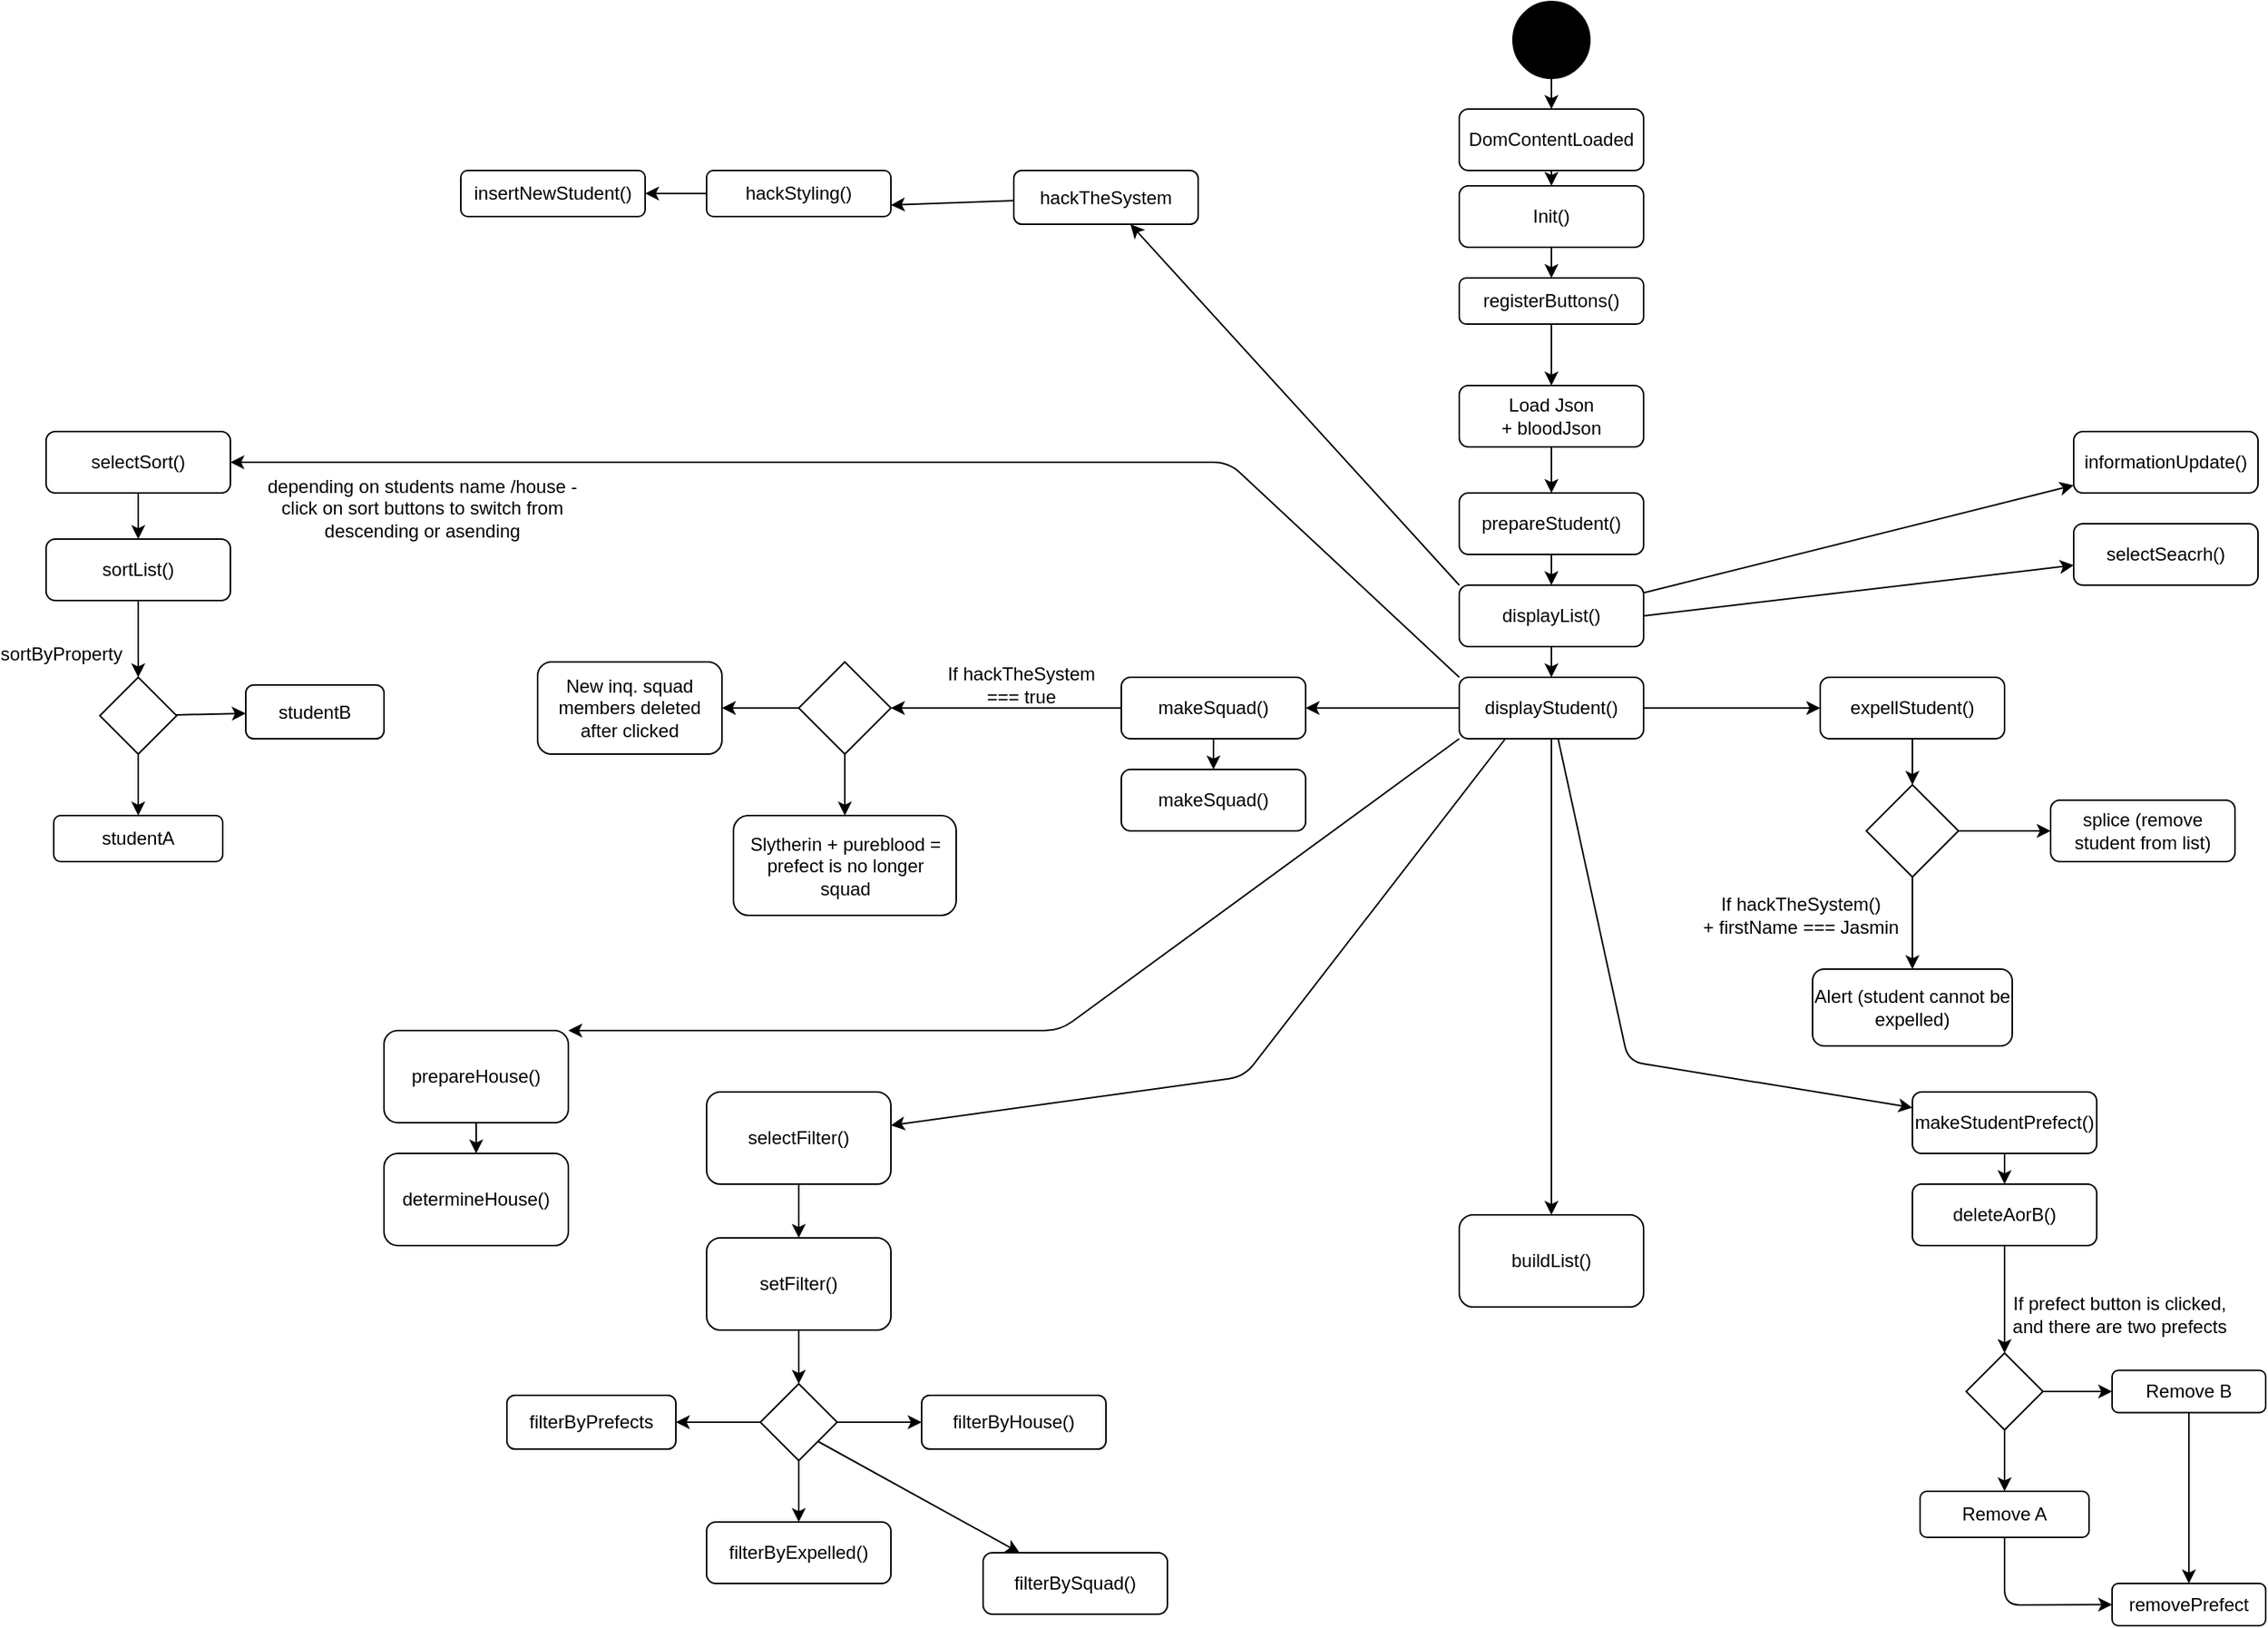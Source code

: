 <mxfile>
    <diagram id="shTvDkSSSGrem0Z727kp" name="Page-1">
        <mxGraphModel dx="1927" dy="1109" grid="1" gridSize="10" guides="1" tooltips="1" connect="1" arrows="1" fold="1" page="1" pageScale="1" pageWidth="827" pageHeight="1169" math="0" shadow="0">
            <root>
                <mxCell id="0"/>
                <mxCell id="1" parent="0"/>
                <mxCell id="4" value="" style="ellipse;shape=doubleEllipse;whiteSpace=wrap;html=1;aspect=fixed;fillColor=#000000;" vertex="1" parent="1">
                    <mxGeometry x="335" y="20" width="50" height="50" as="geometry"/>
                </mxCell>
                <mxCell id="5" value="" style="endArrow=classic;html=1;exitX=0.5;exitY=1;exitDx=0;exitDy=0;entryX=0.5;entryY=0;entryDx=0;entryDy=0;" edge="1" parent="1" source="4" target="6">
                    <mxGeometry width="50" height="50" relative="1" as="geometry">
                        <mxPoint x="385" y="300" as="sourcePoint"/>
                        <mxPoint x="360" y="110" as="targetPoint"/>
                    </mxGeometry>
                </mxCell>
                <mxCell id="14" value="" style="edgeStyle=none;html=1;" edge="1" parent="1" source="6" target="13">
                    <mxGeometry relative="1" as="geometry"/>
                </mxCell>
                <mxCell id="6" value="DomContentLoaded" style="rounded=1;whiteSpace=wrap;html=1;fillColor=#FFFFFF;gradientColor=#ffffff;" vertex="1" parent="1">
                    <mxGeometry x="300" y="90" width="120" height="40" as="geometry"/>
                </mxCell>
                <mxCell id="11" value="" style="edgeStyle=none;html=1;" edge="1" parent="1" source="8" target="10">
                    <mxGeometry relative="1" as="geometry"/>
                </mxCell>
                <mxCell id="8" value="Load Json&lt;br&gt;+ bloodJson" style="rounded=1;whiteSpace=wrap;html=1;fillColor=#FFFFFF;gradientColor=#ffffff;" vertex="1" parent="1">
                    <mxGeometry x="300" y="270" width="120" height="40" as="geometry"/>
                </mxCell>
                <mxCell id="20" value="" style="edgeStyle=none;html=1;" edge="1" parent="1" source="10" target="19">
                    <mxGeometry relative="1" as="geometry"/>
                </mxCell>
                <mxCell id="10" value="prepareStudent()" style="rounded=1;whiteSpace=wrap;html=1;fillColor=#FFFFFF;gradientColor=#ffffff;" vertex="1" parent="1">
                    <mxGeometry x="300" y="340" width="120" height="40" as="geometry"/>
                </mxCell>
                <mxCell id="16" value="" style="edgeStyle=none;html=1;" edge="1" parent="1" source="13" target="15">
                    <mxGeometry relative="1" as="geometry"/>
                </mxCell>
                <mxCell id="13" value="Init()" style="rounded=1;whiteSpace=wrap;html=1;fillColor=#FFFFFF;gradientColor=#ffffff;" vertex="1" parent="1">
                    <mxGeometry x="300" y="140" width="120" height="40" as="geometry"/>
                </mxCell>
                <mxCell id="18" value="" style="edgeStyle=none;html=1;" edge="1" parent="1" source="15" target="8">
                    <mxGeometry relative="1" as="geometry"/>
                </mxCell>
                <mxCell id="15" value="registerButtons()" style="rounded=1;whiteSpace=wrap;html=1;fillColor=#FFFFFF;gradientColor=#ffffff;" vertex="1" parent="1">
                    <mxGeometry x="300" y="200" width="120" height="30" as="geometry"/>
                </mxCell>
                <mxCell id="22" value="" style="edgeStyle=none;html=1;" edge="1" parent="1" source="19" target="21">
                    <mxGeometry relative="1" as="geometry"/>
                </mxCell>
                <mxCell id="70" value="" style="edgeStyle=none;html=1;" edge="1" parent="1" source="19" target="69">
                    <mxGeometry relative="1" as="geometry"/>
                </mxCell>
                <mxCell id="113" style="edgeStyle=none;html=1;exitX=1;exitY=0.5;exitDx=0;exitDy=0;" edge="1" parent="1" source="19" target="114">
                    <mxGeometry relative="1" as="geometry">
                        <mxPoint x="650" y="390" as="targetPoint"/>
                    </mxGeometry>
                </mxCell>
                <mxCell id="115" style="edgeStyle=none;html=1;exitX=0;exitY=0;exitDx=0;exitDy=0;" edge="1" parent="1" source="19" target="121">
                    <mxGeometry relative="1" as="geometry">
                        <mxPoint x="90" y="150" as="targetPoint"/>
                    </mxGeometry>
                </mxCell>
                <mxCell id="19" value="displayList()" style="rounded=1;whiteSpace=wrap;html=1;fillColor=#FFFFFF;gradientColor=#ffffff;" vertex="1" parent="1">
                    <mxGeometry x="300" y="400" width="120" height="40" as="geometry"/>
                </mxCell>
                <mxCell id="24" value="" style="edgeStyle=none;html=1;" edge="1" parent="1" source="21" target="23">
                    <mxGeometry relative="1" as="geometry"/>
                </mxCell>
                <mxCell id="35" value="" style="edgeStyle=none;html=1;" edge="1" parent="1" source="21" target="34">
                    <mxGeometry relative="1" as="geometry">
                        <Array as="points">
                            <mxPoint x="410" y="710"/>
                        </Array>
                    </mxGeometry>
                </mxCell>
                <mxCell id="53" value="" style="edgeStyle=none;html=1;" edge="1" parent="1" source="21" target="52">
                    <mxGeometry relative="1" as="geometry"/>
                </mxCell>
                <mxCell id="71" style="edgeStyle=none;html=1;exitX=0;exitY=1;exitDx=0;exitDy=0;entryX=1;entryY=0;entryDx=0;entryDy=0;" edge="1" parent="1" source="21" target="73">
                    <mxGeometry relative="1" as="geometry">
                        <mxPoint x="-40" y="740" as="targetPoint"/>
                        <Array as="points">
                            <mxPoint x="40" y="690"/>
                        </Array>
                    </mxGeometry>
                </mxCell>
                <mxCell id="76" style="edgeStyle=none;html=1;exitX=0.25;exitY=1;exitDx=0;exitDy=0;" edge="1" parent="1" source="21" target="77">
                    <mxGeometry relative="1" as="geometry">
                        <mxPoint x="120" y="830" as="targetPoint"/>
                        <Array as="points">
                            <mxPoint x="160" y="720"/>
                        </Array>
                    </mxGeometry>
                </mxCell>
                <mxCell id="97" style="edgeStyle=none;html=1;entryX=0.5;entryY=0;entryDx=0;entryDy=0;" edge="1" parent="1" source="21" target="95">
                    <mxGeometry relative="1" as="geometry"/>
                </mxCell>
                <mxCell id="98" style="edgeStyle=none;html=1;exitX=0;exitY=0;exitDx=0;exitDy=0;" edge="1" parent="1" source="21" target="99">
                    <mxGeometry relative="1" as="geometry">
                        <mxPoint x="-400" y="170" as="targetPoint"/>
                        <Array as="points">
                            <mxPoint x="150" y="320"/>
                        </Array>
                    </mxGeometry>
                </mxCell>
                <mxCell id="21" value="displayStudent()" style="rounded=1;whiteSpace=wrap;html=1;fillColor=#FFFFFF;gradientColor=#ffffff;" vertex="1" parent="1">
                    <mxGeometry x="300" y="460" width="120" height="40" as="geometry"/>
                </mxCell>
                <mxCell id="28" value="" style="edgeStyle=none;html=1;" edge="1" parent="1" source="23" target="27">
                    <mxGeometry relative="1" as="geometry"/>
                </mxCell>
                <mxCell id="23" value="expellStudent()" style="rounded=1;whiteSpace=wrap;html=1;fillColor=#FFFFFF;gradientColor=#ffffff;" vertex="1" parent="1">
                    <mxGeometry x="535" y="460" width="120" height="40" as="geometry"/>
                </mxCell>
                <mxCell id="30" value="" style="edgeStyle=none;html=1;" edge="1" parent="1" source="27" target="29">
                    <mxGeometry relative="1" as="geometry"/>
                </mxCell>
                <mxCell id="32" value="" style="edgeStyle=none;html=1;" edge="1" parent="1" source="27" target="31">
                    <mxGeometry relative="1" as="geometry"/>
                </mxCell>
                <mxCell id="27" value="" style="rhombus;whiteSpace=wrap;html=1;fillColor=#FFFFFF;gradientColor=#ffffff;" vertex="1" parent="1">
                    <mxGeometry x="565" y="530" width="60" height="60" as="geometry"/>
                </mxCell>
                <mxCell id="29" value="splice (remove student from list)" style="rounded=1;whiteSpace=wrap;html=1;fillColor=#FFFFFF;gradientColor=#ffffff;" vertex="1" parent="1">
                    <mxGeometry x="685" y="540" width="120" height="40" as="geometry"/>
                </mxCell>
                <mxCell id="31" value="Alert (student cannot be expelled)" style="rounded=1;whiteSpace=wrap;html=1;fillColor=#FFFFFF;gradientColor=#ffffff;" vertex="1" parent="1">
                    <mxGeometry x="530" y="650" width="130" height="50" as="geometry"/>
                </mxCell>
                <mxCell id="33" value="If hackTheSystem()&lt;br&gt;+ firstName === Jasmin" style="text;html=1;strokeColor=none;fillColor=none;align=center;verticalAlign=middle;whiteSpace=wrap;rounded=0;" vertex="1" parent="1">
                    <mxGeometry x="450" y="600" width="145" height="30" as="geometry"/>
                </mxCell>
                <mxCell id="47" value="" style="edgeStyle=none;html=1;" edge="1" parent="1" source="34" target="46">
                    <mxGeometry relative="1" as="geometry"/>
                </mxCell>
                <mxCell id="34" value="makeStudentPrefect()" style="rounded=1;whiteSpace=wrap;html=1;fillColor=#FFFFFF;gradientColor=#ffffff;" vertex="1" parent="1">
                    <mxGeometry x="595" y="730" width="120" height="40" as="geometry"/>
                </mxCell>
                <mxCell id="42" value="" style="edgeStyle=none;html=1;" edge="1" parent="1" source="38" target="40">
                    <mxGeometry relative="1" as="geometry"/>
                </mxCell>
                <mxCell id="44" value="" style="edgeStyle=none;html=1;" edge="1" parent="1" source="38" target="43">
                    <mxGeometry relative="1" as="geometry"/>
                </mxCell>
                <mxCell id="38" value="" style="rhombus;whiteSpace=wrap;html=1;fillColor=#FFFFFF;gradientColor=#ffffff;" vertex="1" parent="1">
                    <mxGeometry x="630" y="900" width="50" height="50" as="geometry"/>
                </mxCell>
                <mxCell id="39" value="If prefect button is clicked, and there are two prefects" style="text;html=1;strokeColor=none;fillColor=none;align=center;verticalAlign=middle;whiteSpace=wrap;rounded=0;" vertex="1" parent="1">
                    <mxGeometry x="655" y="860" width="150" height="30" as="geometry"/>
                </mxCell>
                <mxCell id="51" style="edgeStyle=none;html=1;exitX=0.5;exitY=1;exitDx=0;exitDy=0;entryX=0;entryY=0.5;entryDx=0;entryDy=0;" edge="1" parent="1" source="40" target="49">
                    <mxGeometry relative="1" as="geometry">
                        <Array as="points">
                            <mxPoint x="655" y="1064"/>
                        </Array>
                    </mxGeometry>
                </mxCell>
                <mxCell id="40" value="Remove A" style="rounded=1;whiteSpace=wrap;html=1;fillColor=#FFFFFF;gradientColor=#ffffff;" vertex="1" parent="1">
                    <mxGeometry x="600" y="990" width="110" height="30" as="geometry"/>
                </mxCell>
                <mxCell id="50" value="" style="edgeStyle=none;html=1;" edge="1" parent="1" source="43" target="49">
                    <mxGeometry relative="1" as="geometry"/>
                </mxCell>
                <mxCell id="43" value="Remove B" style="rounded=1;whiteSpace=wrap;html=1;fillColor=#FFFFFF;gradientColor=#ffffff;" vertex="1" parent="1">
                    <mxGeometry x="725" y="911.25" width="100" height="27.5" as="geometry"/>
                </mxCell>
                <mxCell id="48" style="edgeStyle=none;html=1;entryX=0.5;entryY=0;entryDx=0;entryDy=0;" edge="1" parent="1" source="46" target="38">
                    <mxGeometry relative="1" as="geometry"/>
                </mxCell>
                <mxCell id="46" value="deleteAorB()" style="rounded=1;whiteSpace=wrap;html=1;fillColor=#FFFFFF;gradientColor=#ffffff;" vertex="1" parent="1">
                    <mxGeometry x="595" y="790" width="120" height="40" as="geometry"/>
                </mxCell>
                <mxCell id="49" value="removePrefect" style="rounded=1;whiteSpace=wrap;html=1;fillColor=#FFFFFF;gradientColor=#ffffff;" vertex="1" parent="1">
                    <mxGeometry x="725" y="1050" width="100" height="27.5" as="geometry"/>
                </mxCell>
                <mxCell id="55" value="" style="edgeStyle=none;html=1;" edge="1" parent="1" source="52" target="54">
                    <mxGeometry relative="1" as="geometry"/>
                </mxCell>
                <mxCell id="57" value="" style="edgeStyle=none;html=1;" edge="1" parent="1" source="52" target="59">
                    <mxGeometry relative="1" as="geometry">
                        <mxPoint x="-90" y="480" as="targetPoint"/>
                    </mxGeometry>
                </mxCell>
                <mxCell id="52" value="makeSquad()" style="rounded=1;whiteSpace=wrap;html=1;fillColor=#FFFFFF;gradientColor=#ffffff;" vertex="1" parent="1">
                    <mxGeometry x="80" y="460" width="120" height="40" as="geometry"/>
                </mxCell>
                <mxCell id="54" value="makeSquad()" style="rounded=1;whiteSpace=wrap;html=1;fillColor=#FFFFFF;gradientColor=#ffffff;" vertex="1" parent="1">
                    <mxGeometry x="80" y="520" width="120" height="40" as="geometry"/>
                </mxCell>
                <mxCell id="58" value="If hackTheSystem === true" style="text;html=1;strokeColor=none;fillColor=none;align=center;verticalAlign=middle;whiteSpace=wrap;rounded=0;" vertex="1" parent="1">
                    <mxGeometry x="-40" y="440" width="110" height="50" as="geometry"/>
                </mxCell>
                <mxCell id="61" value="" style="edgeStyle=none;html=1;" edge="1" parent="1" source="59" target="60">
                    <mxGeometry relative="1" as="geometry"/>
                </mxCell>
                <mxCell id="68" value="" style="edgeStyle=none;html=1;" edge="1" parent="1" source="59" target="67">
                    <mxGeometry relative="1" as="geometry"/>
                </mxCell>
                <mxCell id="59" value="" style="rhombus;whiteSpace=wrap;html=1;fillColor=#FFFFFF;gradientColor=#ffffff;" vertex="1" parent="1">
                    <mxGeometry x="-130" y="450" width="60" height="60" as="geometry"/>
                </mxCell>
                <mxCell id="60" value="Slytherin + pureblood = prefect is no longer&lt;br&gt;squad" style="rounded=1;whiteSpace=wrap;html=1;fillColor=#FFFFFF;gradientColor=#ffffff;" vertex="1" parent="1">
                    <mxGeometry x="-172.5" y="550" width="145" height="65" as="geometry"/>
                </mxCell>
                <mxCell id="67" value="New inq. squad members deleted after clicked" style="rounded=1;whiteSpace=wrap;html=1;fillColor=#FFFFFF;gradientColor=#ffffff;" vertex="1" parent="1">
                    <mxGeometry x="-300" y="450" width="120" height="60" as="geometry"/>
                </mxCell>
                <mxCell id="69" value="informationUpdate()" style="rounded=1;whiteSpace=wrap;html=1;fillColor=#FFFFFF;gradientColor=#ffffff;" vertex="1" parent="1">
                    <mxGeometry x="700" y="300" width="120" height="40" as="geometry"/>
                </mxCell>
                <mxCell id="75" value="" style="edgeStyle=none;html=1;" edge="1" parent="1" source="73" target="74">
                    <mxGeometry relative="1" as="geometry"/>
                </mxCell>
                <mxCell id="73" value="prepareHouse()" style="rounded=1;whiteSpace=wrap;html=1;fillColor=#FFFFFF;gradientColor=#ffffff;" vertex="1" parent="1">
                    <mxGeometry x="-400" y="690" width="120" height="60" as="geometry"/>
                </mxCell>
                <mxCell id="74" value="determineHouse()" style="rounded=1;whiteSpace=wrap;html=1;fillColor=#FFFFFF;gradientColor=#ffffff;" vertex="1" parent="1">
                    <mxGeometry x="-400" y="770" width="120" height="60" as="geometry"/>
                </mxCell>
                <mxCell id="79" value="" style="edgeStyle=none;html=1;" edge="1" parent="1" source="77" target="78">
                    <mxGeometry relative="1" as="geometry"/>
                </mxCell>
                <mxCell id="77" value="selectFilter()" style="rounded=1;whiteSpace=wrap;html=1;fillColor=#FFFFFF;gradientColor=#ffffff;" vertex="1" parent="1">
                    <mxGeometry x="-190" y="730.0" width="120" height="60" as="geometry"/>
                </mxCell>
                <mxCell id="85" style="edgeStyle=none;html=1;exitX=0.5;exitY=1;exitDx=0;exitDy=0;entryX=0.5;entryY=0;entryDx=0;entryDy=0;" edge="1" parent="1" source="78" target="84">
                    <mxGeometry relative="1" as="geometry"/>
                </mxCell>
                <mxCell id="78" value="setFilter()" style="rounded=1;whiteSpace=wrap;html=1;fillColor=#FFFFFF;gradientColor=#ffffff;" vertex="1" parent="1">
                    <mxGeometry x="-190" y="825.0" width="120" height="60" as="geometry"/>
                </mxCell>
                <mxCell id="86" style="edgeStyle=none;html=1;exitX=1;exitY=0.5;exitDx=0;exitDy=0;" edge="1" parent="1" source="84" target="87">
                    <mxGeometry relative="1" as="geometry">
                        <mxPoint x="-70" y="944.667" as="targetPoint"/>
                    </mxGeometry>
                </mxCell>
                <mxCell id="88" style="edgeStyle=none;html=1;exitX=0.5;exitY=1;exitDx=0;exitDy=0;" edge="1" parent="1" source="84" target="89">
                    <mxGeometry relative="1" as="geometry">
                        <mxPoint x="-130" y="1010" as="targetPoint"/>
                    </mxGeometry>
                </mxCell>
                <mxCell id="90" style="edgeStyle=none;html=1;exitX=0;exitY=0.5;exitDx=0;exitDy=0;" edge="1" parent="1" source="84" target="91">
                    <mxGeometry relative="1" as="geometry">
                        <mxPoint x="-210" y="944.667" as="targetPoint"/>
                    </mxGeometry>
                </mxCell>
                <mxCell id="92" style="edgeStyle=none;html=1;exitX=1;exitY=1;exitDx=0;exitDy=0;" edge="1" parent="1" source="84" target="93">
                    <mxGeometry relative="1" as="geometry">
                        <mxPoint x="-10" y="1040" as="targetPoint"/>
                    </mxGeometry>
                </mxCell>
                <mxCell id="84" value="" style="rhombus;whiteSpace=wrap;html=1;fillColor=#FFFFFF;gradientColor=#ffffff;" vertex="1" parent="1">
                    <mxGeometry x="-155" y="920" width="50" height="50" as="geometry"/>
                </mxCell>
                <mxCell id="87" value="filterByHouse()" style="rounded=1;whiteSpace=wrap;html=1;fillColor=#FFFFFF;gradientColor=#ffffff;" vertex="1" parent="1">
                    <mxGeometry x="-50" y="927.5" width="120" height="35" as="geometry"/>
                </mxCell>
                <mxCell id="89" value="filterByExpelled()" style="rounded=1;whiteSpace=wrap;html=1;fillColor=#FFFFFF;gradientColor=#ffffff;" vertex="1" parent="1">
                    <mxGeometry x="-190" y="1010" width="120" height="40" as="geometry"/>
                </mxCell>
                <mxCell id="91" value="filterByPrefects" style="rounded=1;whiteSpace=wrap;html=1;fillColor=#FFFFFF;gradientColor=#ffffff;" vertex="1" parent="1">
                    <mxGeometry x="-320" y="927.5" width="110" height="35" as="geometry"/>
                </mxCell>
                <mxCell id="93" value="filterBySquad()" style="rounded=1;whiteSpace=wrap;html=1;fillColor=#FFFFFF;gradientColor=#ffffff;" vertex="1" parent="1">
                    <mxGeometry x="-10" y="1030" width="120" height="40" as="geometry"/>
                </mxCell>
                <mxCell id="95" value="buildList()" style="rounded=1;whiteSpace=wrap;html=1;fillColor=#FFFFFF;gradientColor=#ffffff;" vertex="1" parent="1">
                    <mxGeometry x="300" y="810" width="120" height="60" as="geometry"/>
                </mxCell>
                <mxCell id="101" value="" style="edgeStyle=none;html=1;" edge="1" parent="1" source="99" target="100">
                    <mxGeometry relative="1" as="geometry"/>
                </mxCell>
                <mxCell id="99" value="selectSort()" style="rounded=1;whiteSpace=wrap;html=1;fillColor=#FFFFFF;gradientColor=#ffffff;" vertex="1" parent="1">
                    <mxGeometry x="-620" y="300" width="120" height="40" as="geometry"/>
                </mxCell>
                <mxCell id="105" value="" style="edgeStyle=none;html=1;entryX=0.5;entryY=0;entryDx=0;entryDy=0;" edge="1" parent="1" source="100" target="106">
                    <mxGeometry relative="1" as="geometry">
                        <mxPoint x="-560" y="470" as="targetPoint"/>
                    </mxGeometry>
                </mxCell>
                <mxCell id="100" value="sortList()" style="rounded=1;whiteSpace=wrap;html=1;fillColor=#FFFFFF;gradientColor=#ffffff;" vertex="1" parent="1">
                    <mxGeometry x="-620" y="370" width="120" height="40" as="geometry"/>
                </mxCell>
                <mxCell id="108" value="" style="edgeStyle=none;html=1;" edge="1" parent="1" source="106" target="107">
                    <mxGeometry relative="1" as="geometry"/>
                </mxCell>
                <mxCell id="110" style="edgeStyle=none;html=1;exitX=0.5;exitY=1;exitDx=0;exitDy=0;entryX=0.5;entryY=0;entryDx=0;entryDy=0;" edge="1" parent="1" source="106" target="109">
                    <mxGeometry relative="1" as="geometry"/>
                </mxCell>
                <mxCell id="106" value="" style="rhombus;whiteSpace=wrap;html=1;fillColor=#FFFFFF;gradientColor=#ffffff;" vertex="1" parent="1">
                    <mxGeometry x="-585" y="460" width="50" height="50" as="geometry"/>
                </mxCell>
                <mxCell id="107" value="studentB" style="rounded=1;whiteSpace=wrap;html=1;fillColor=#FFFFFF;gradientColor=#ffffff;" vertex="1" parent="1">
                    <mxGeometry x="-490" y="465" width="90" height="35" as="geometry"/>
                </mxCell>
                <mxCell id="109" value="studentA" style="rounded=1;whiteSpace=wrap;html=1;fillColor=#FFFFFF;gradientColor=#ffffff;" vertex="1" parent="1">
                    <mxGeometry x="-615" y="550" width="110" height="30" as="geometry"/>
                </mxCell>
                <mxCell id="111" value="sortByProperty" style="text;html=1;strokeColor=none;fillColor=none;align=center;verticalAlign=middle;whiteSpace=wrap;rounded=0;" vertex="1" parent="1">
                    <mxGeometry x="-640" y="430" width="60" height="30" as="geometry"/>
                </mxCell>
                <mxCell id="112" value="depending on students name /house - click on sort buttons to switch from descending or asending" style="text;html=1;strokeColor=none;fillColor=none;align=center;verticalAlign=middle;whiteSpace=wrap;rounded=0;" vertex="1" parent="1">
                    <mxGeometry x="-480" y="320" width="210" height="60" as="geometry"/>
                </mxCell>
                <mxCell id="114" value="selectSeacrh()" style="rounded=1;whiteSpace=wrap;html=1;fillColor=#FFFFFF;gradientColor=#ffffff;" vertex="1" parent="1">
                    <mxGeometry x="700" y="360" width="120" height="40" as="geometry"/>
                </mxCell>
                <mxCell id="119" value="" style="edgeStyle=none;html=1;" edge="1" parent="1" source="116" target="118">
                    <mxGeometry relative="1" as="geometry"/>
                </mxCell>
                <mxCell id="116" value="hackStyling()" style="rounded=1;whiteSpace=wrap;html=1;fillColor=#FFFFFF;gradientColor=#ffffff;" vertex="1" parent="1">
                    <mxGeometry x="-190" y="130" width="120" height="30" as="geometry"/>
                </mxCell>
                <mxCell id="118" value="insertNewStudent()" style="rounded=1;whiteSpace=wrap;html=1;fillColor=#FFFFFF;gradientColor=#ffffff;" vertex="1" parent="1">
                    <mxGeometry x="-350" y="130" width="120" height="30" as="geometry"/>
                </mxCell>
                <mxCell id="122" style="edgeStyle=none;html=1;entryX=1;entryY=0.75;entryDx=0;entryDy=0;" edge="1" parent="1" source="121" target="116">
                    <mxGeometry relative="1" as="geometry"/>
                </mxCell>
                <mxCell id="121" value="hackTheSystem" style="rounded=1;whiteSpace=wrap;html=1;fillColor=#FFFFFF;gradientColor=#ffffff;" vertex="1" parent="1">
                    <mxGeometry x="10" y="130" width="120" height="35" as="geometry"/>
                </mxCell>
            </root>
        </mxGraphModel>
    </diagram>
</mxfile>